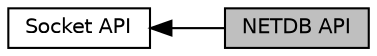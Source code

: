 digraph "NETDB API"
{
  edge [fontname="Helvetica",fontsize="10",labelfontname="Helvetica",labelfontsize="10"];
  node [fontname="Helvetica",fontsize="10",shape=box];
  rankdir=LR;
  Node2 [label="Socket API",height=0.2,width=0.4,color="black", fillcolor="white", style="filled",URL="$group__socket.html",tooltip=" "];
  Node1 [label="NETDB API",height=0.2,width=0.4,color="black", fillcolor="grey75", style="filled", fontcolor="black",tooltip=" "];
  Node2->Node1 [shape=plaintext, dir="back", style="solid"];
}
